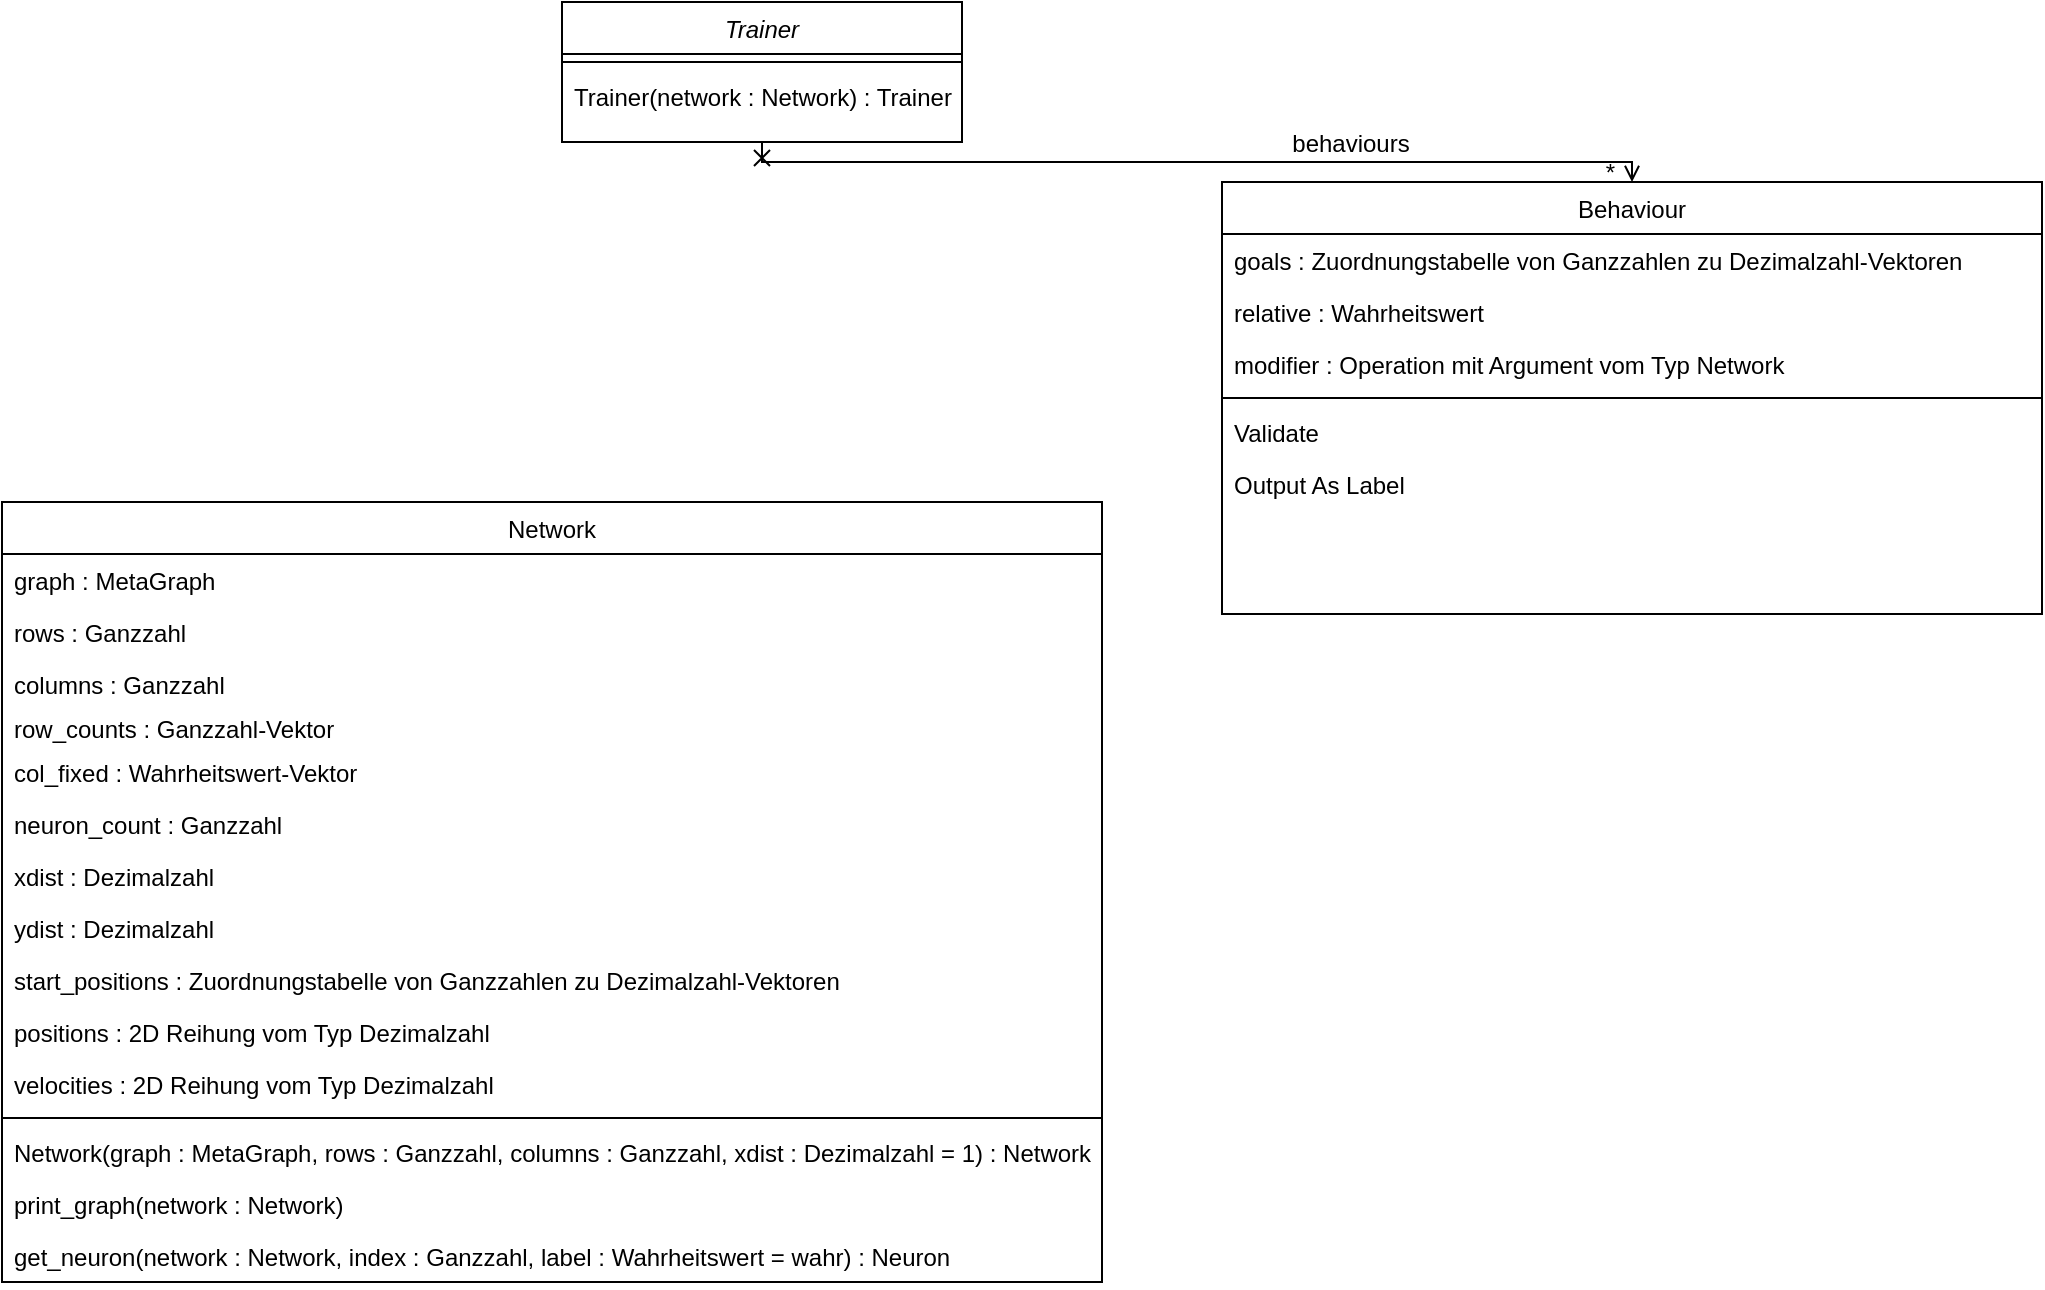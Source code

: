 <mxfile version="22.1.16" type="github" pages="2">
  <diagram id="C5RBs43oDa-KdzZeNtuy" name="Page-1">
    <mxGraphModel dx="1683" dy="976" grid="1" gridSize="10" guides="1" tooltips="1" connect="1" arrows="1" fold="1" page="1" pageScale="1" pageWidth="827" pageHeight="1169" math="0" shadow="0">
      <root>
        <mxCell id="WIyWlLk6GJQsqaUBKTNV-0" />
        <mxCell id="WIyWlLk6GJQsqaUBKTNV-1" parent="WIyWlLk6GJQsqaUBKTNV-0" />
        <mxCell id="zkfFHV4jXpPFQw0GAbJ--0" value="Trainer" style="swimlane;fontStyle=2;align=center;verticalAlign=top;childLayout=stackLayout;horizontal=1;startSize=26;horizontalStack=0;resizeParent=1;resizeLast=0;collapsible=1;marginBottom=0;rounded=0;shadow=0;strokeWidth=1;" parent="WIyWlLk6GJQsqaUBKTNV-1" vertex="1">
          <mxGeometry x="230" y="30" width="200" height="70" as="geometry">
            <mxRectangle x="230" y="140" width="160" height="26" as="alternateBounds" />
          </mxGeometry>
        </mxCell>
        <mxCell id="zkfFHV4jXpPFQw0GAbJ--4" value="" style="line;html=1;strokeWidth=1;align=left;verticalAlign=middle;spacingTop=-1;spacingLeft=3;spacingRight=3;rotatable=0;labelPosition=right;points=[];portConstraint=eastwest;" parent="zkfFHV4jXpPFQw0GAbJ--0" vertex="1">
          <mxGeometry y="26" width="200" height="8" as="geometry" />
        </mxCell>
        <mxCell id="zkfFHV4jXpPFQw0GAbJ--5" value="Trainer(network : Network) : Trainer" style="text;align=left;verticalAlign=top;spacingLeft=4;spacingRight=4;overflow=hidden;rotatable=0;points=[[0,0.5],[1,0.5]];portConstraint=eastwest;" parent="zkfFHV4jXpPFQw0GAbJ--0" vertex="1">
          <mxGeometry y="34" width="200" height="26" as="geometry" />
        </mxCell>
        <mxCell id="zkfFHV4jXpPFQw0GAbJ--6" value="Network" style="swimlane;fontStyle=0;align=center;verticalAlign=top;childLayout=stackLayout;horizontal=1;startSize=26;horizontalStack=0;resizeParent=1;resizeLast=0;collapsible=1;marginBottom=0;rounded=0;shadow=0;strokeWidth=1;" parent="WIyWlLk6GJQsqaUBKTNV-1" vertex="1">
          <mxGeometry x="-50" y="280" width="550" height="390" as="geometry">
            <mxRectangle x="130" y="380" width="160" height="26" as="alternateBounds" />
          </mxGeometry>
        </mxCell>
        <mxCell id="zkfFHV4jXpPFQw0GAbJ--7" value="graph : MetaGraph" style="text;align=left;verticalAlign=top;spacingLeft=4;spacingRight=4;overflow=hidden;rotatable=0;points=[[0,0.5],[1,0.5]];portConstraint=eastwest;" parent="zkfFHV4jXpPFQw0GAbJ--6" vertex="1">
          <mxGeometry y="26" width="550" height="26" as="geometry" />
        </mxCell>
        <mxCell id="zkfFHV4jXpPFQw0GAbJ--8" value="rows : Ganzzahl" style="text;align=left;verticalAlign=top;spacingLeft=4;spacingRight=4;overflow=hidden;rotatable=0;points=[[0,0.5],[1,0.5]];portConstraint=eastwest;rounded=0;shadow=0;html=0;" parent="zkfFHV4jXpPFQw0GAbJ--6" vertex="1">
          <mxGeometry y="52" width="550" height="26" as="geometry" />
        </mxCell>
        <mxCell id="IqXoYeciH6uoHijw41XX-3" value="columns : Ganzzahl" style="text;align=left;verticalAlign=top;spacingLeft=4;spacingRight=4;overflow=hidden;rotatable=0;points=[[0,0.5],[1,0.5]];portConstraint=eastwest;rounded=0;shadow=0;html=0;" parent="zkfFHV4jXpPFQw0GAbJ--6" vertex="1">
          <mxGeometry y="78" width="550" height="22" as="geometry" />
        </mxCell>
        <mxCell id="IqXoYeciH6uoHijw41XX-1" value="row_counts : Ganzzahl-Vektor" style="text;align=left;verticalAlign=top;spacingLeft=4;spacingRight=4;overflow=hidden;rotatable=0;points=[[0,0.5],[1,0.5]];portConstraint=eastwest;rounded=0;shadow=0;html=0;" parent="zkfFHV4jXpPFQw0GAbJ--6" vertex="1">
          <mxGeometry y="100" width="550" height="22" as="geometry" />
        </mxCell>
        <mxCell id="IqXoYeciH6uoHijw41XX-2" value="col_fixed : Wahrheitswert-Vektor" style="text;align=left;verticalAlign=top;spacingLeft=4;spacingRight=4;overflow=hidden;rotatable=0;points=[[0,0.5],[1,0.5]];portConstraint=eastwest;rounded=0;shadow=0;html=0;" parent="zkfFHV4jXpPFQw0GAbJ--6" vertex="1">
          <mxGeometry y="122" width="550" height="26" as="geometry" />
        </mxCell>
        <mxCell id="IqXoYeciH6uoHijw41XX-4" value="neuron_count : Ganzzahl" style="text;align=left;verticalAlign=top;spacingLeft=4;spacingRight=4;overflow=hidden;rotatable=0;points=[[0,0.5],[1,0.5]];portConstraint=eastwest;rounded=0;shadow=0;html=0;" parent="zkfFHV4jXpPFQw0GAbJ--6" vertex="1">
          <mxGeometry y="148" width="550" height="26" as="geometry" />
        </mxCell>
        <mxCell id="IqXoYeciH6uoHijw41XX-5" value="xdist : Dezimalzahl" style="text;align=left;verticalAlign=top;spacingLeft=4;spacingRight=4;overflow=hidden;rotatable=0;points=[[0,0.5],[1,0.5]];portConstraint=eastwest;rounded=0;shadow=0;html=0;" parent="zkfFHV4jXpPFQw0GAbJ--6" vertex="1">
          <mxGeometry y="174" width="550" height="26" as="geometry" />
        </mxCell>
        <mxCell id="IqXoYeciH6uoHijw41XX-6" value="ydist : Dezimalzahl" style="text;align=left;verticalAlign=top;spacingLeft=4;spacingRight=4;overflow=hidden;rotatable=0;points=[[0,0.5],[1,0.5]];portConstraint=eastwest;rounded=0;shadow=0;html=0;" parent="zkfFHV4jXpPFQw0GAbJ--6" vertex="1">
          <mxGeometry y="200" width="550" height="26" as="geometry" />
        </mxCell>
        <mxCell id="IqXoYeciH6uoHijw41XX-7" value="start_positions : Zuordnungstabelle von Ganzzahlen zu Dezimalzahl-Vektoren" style="text;align=left;verticalAlign=top;spacingLeft=4;spacingRight=4;overflow=hidden;rotatable=0;points=[[0,0.5],[1,0.5]];portConstraint=eastwest;rounded=0;shadow=0;html=0;" parent="zkfFHV4jXpPFQw0GAbJ--6" vertex="1">
          <mxGeometry y="226" width="550" height="26" as="geometry" />
        </mxCell>
        <mxCell id="IqXoYeciH6uoHijw41XX-8" value="positions : 2D Reihung vom Typ Dezimalzahl" style="text;align=left;verticalAlign=top;spacingLeft=4;spacingRight=4;overflow=hidden;rotatable=0;points=[[0,0.5],[1,0.5]];portConstraint=eastwest;rounded=0;shadow=0;html=0;" parent="zkfFHV4jXpPFQw0GAbJ--6" vertex="1">
          <mxGeometry y="252" width="550" height="26" as="geometry" />
        </mxCell>
        <mxCell id="IqXoYeciH6uoHijw41XX-9" value="velocities : 2D Reihung vom Typ Dezimalzahl" style="text;align=left;verticalAlign=top;spacingLeft=4;spacingRight=4;overflow=hidden;rotatable=0;points=[[0,0.5],[1,0.5]];portConstraint=eastwest;rounded=0;shadow=0;html=0;" parent="zkfFHV4jXpPFQw0GAbJ--6" vertex="1">
          <mxGeometry y="278" width="550" height="26" as="geometry" />
        </mxCell>
        <mxCell id="zkfFHV4jXpPFQw0GAbJ--9" value="" style="line;html=1;strokeWidth=1;align=left;verticalAlign=middle;spacingTop=-1;spacingLeft=3;spacingRight=3;rotatable=0;labelPosition=right;points=[];portConstraint=eastwest;" parent="zkfFHV4jXpPFQw0GAbJ--6" vertex="1">
          <mxGeometry y="304" width="550" height="8" as="geometry" />
        </mxCell>
        <mxCell id="zkfFHV4jXpPFQw0GAbJ--11" value="Network(graph : MetaGraph, rows : Ganzzahl, columns : Ganzzahl, xdist : Dezimalzahl = 1) : Network" style="text;align=left;verticalAlign=top;spacingLeft=4;spacingRight=4;overflow=hidden;rotatable=0;points=[[0,0.5],[1,0.5]];portConstraint=eastwest;" parent="zkfFHV4jXpPFQw0GAbJ--6" vertex="1">
          <mxGeometry y="312" width="550" height="26" as="geometry" />
        </mxCell>
        <mxCell id="IqXoYeciH6uoHijw41XX-10" value="print_graph(network : Network)" style="text;align=left;verticalAlign=top;spacingLeft=4;spacingRight=4;overflow=hidden;rotatable=0;points=[[0,0.5],[1,0.5]];portConstraint=eastwest;" parent="zkfFHV4jXpPFQw0GAbJ--6" vertex="1">
          <mxGeometry y="338" width="550" height="26" as="geometry" />
        </mxCell>
        <mxCell id="IqXoYeciH6uoHijw41XX-11" value="get_neuron(network : Network, index : Ganzzahl, label : Wahrheitswert = wahr) : Neuron" style="text;align=left;verticalAlign=top;spacingLeft=4;spacingRight=4;overflow=hidden;rotatable=0;points=[[0,0.5],[1,0.5]];portConstraint=eastwest;" parent="zkfFHV4jXpPFQw0GAbJ--6" vertex="1">
          <mxGeometry y="364" width="550" height="26" as="geometry" />
        </mxCell>
        <mxCell id="zkfFHV4jXpPFQw0GAbJ--17" value="Behaviour" style="swimlane;fontStyle=0;align=center;verticalAlign=top;childLayout=stackLayout;horizontal=1;startSize=26;horizontalStack=0;resizeParent=1;resizeLast=0;collapsible=1;marginBottom=0;rounded=0;shadow=0;strokeWidth=1;" parent="WIyWlLk6GJQsqaUBKTNV-1" vertex="1">
          <mxGeometry x="560" y="120" width="410" height="216" as="geometry">
            <mxRectangle x="550" y="140" width="160" height="26" as="alternateBounds" />
          </mxGeometry>
        </mxCell>
        <mxCell id="zkfFHV4jXpPFQw0GAbJ--18" value="goals : Zuordnungstabelle von Ganzzahlen zu  Dezimalzahl-Vektoren" style="text;align=left;verticalAlign=top;spacingLeft=4;spacingRight=4;overflow=hidden;rotatable=0;points=[[0,0.5],[1,0.5]];portConstraint=eastwest;" parent="zkfFHV4jXpPFQw0GAbJ--17" vertex="1">
          <mxGeometry y="26" width="410" height="26" as="geometry" />
        </mxCell>
        <mxCell id="zkfFHV4jXpPFQw0GAbJ--19" value="relative : Wahrheitswert" style="text;align=left;verticalAlign=top;spacingLeft=4;spacingRight=4;overflow=hidden;rotatable=0;points=[[0,0.5],[1,0.5]];portConstraint=eastwest;rounded=0;shadow=0;html=0;" parent="zkfFHV4jXpPFQw0GAbJ--17" vertex="1">
          <mxGeometry y="52" width="410" height="26" as="geometry" />
        </mxCell>
        <mxCell id="zkfFHV4jXpPFQw0GAbJ--20" value="modifier : Operation mit Argument vom Typ Network" style="text;align=left;verticalAlign=top;spacingLeft=4;spacingRight=4;overflow=hidden;rotatable=0;points=[[0,0.5],[1,0.5]];portConstraint=eastwest;rounded=0;shadow=0;html=0;" parent="zkfFHV4jXpPFQw0GAbJ--17" vertex="1">
          <mxGeometry y="78" width="410" height="26" as="geometry" />
        </mxCell>
        <mxCell id="zkfFHV4jXpPFQw0GAbJ--23" value="" style="line;html=1;strokeWidth=1;align=left;verticalAlign=middle;spacingTop=-1;spacingLeft=3;spacingRight=3;rotatable=0;labelPosition=right;points=[];portConstraint=eastwest;" parent="zkfFHV4jXpPFQw0GAbJ--17" vertex="1">
          <mxGeometry y="104" width="410" height="8" as="geometry" />
        </mxCell>
        <mxCell id="zkfFHV4jXpPFQw0GAbJ--24" value="Validate" style="text;align=left;verticalAlign=top;spacingLeft=4;spacingRight=4;overflow=hidden;rotatable=0;points=[[0,0.5],[1,0.5]];portConstraint=eastwest;" parent="zkfFHV4jXpPFQw0GAbJ--17" vertex="1">
          <mxGeometry y="112" width="410" height="26" as="geometry" />
        </mxCell>
        <mxCell id="zkfFHV4jXpPFQw0GAbJ--25" value="Output As Label" style="text;align=left;verticalAlign=top;spacingLeft=4;spacingRight=4;overflow=hidden;rotatable=0;points=[[0,0.5],[1,0.5]];portConstraint=eastwest;" parent="zkfFHV4jXpPFQw0GAbJ--17" vertex="1">
          <mxGeometry y="138" width="410" height="26" as="geometry" />
        </mxCell>
        <mxCell id="zkfFHV4jXpPFQw0GAbJ--26" value="" style="endArrow=open;shadow=0;strokeWidth=1;rounded=0;endFill=1;edgeStyle=elbowEdgeStyle;elbow=vertical;startArrow=cross;startFill=0;" parent="WIyWlLk6GJQsqaUBKTNV-1" source="zkfFHV4jXpPFQw0GAbJ--0" target="zkfFHV4jXpPFQw0GAbJ--17" edge="1">
          <mxGeometry x="0.5" y="41" relative="1" as="geometry">
            <mxPoint x="380" y="192" as="sourcePoint" />
            <mxPoint x="540" y="192" as="targetPoint" />
            <mxPoint x="-40" y="32" as="offset" />
          </mxGeometry>
        </mxCell>
        <mxCell id="zkfFHV4jXpPFQw0GAbJ--27" value="" style="resizable=0;align=left;verticalAlign=bottom;labelBackgroundColor=none;fontSize=12;" parent="zkfFHV4jXpPFQw0GAbJ--26" connectable="0" vertex="1">
          <mxGeometry x="-1" relative="1" as="geometry">
            <mxPoint y="4" as="offset" />
          </mxGeometry>
        </mxCell>
        <mxCell id="zkfFHV4jXpPFQw0GAbJ--28" value="*" style="resizable=0;align=right;verticalAlign=bottom;labelBackgroundColor=none;fontSize=12;" parent="zkfFHV4jXpPFQw0GAbJ--26" connectable="0" vertex="1">
          <mxGeometry x="1" relative="1" as="geometry">
            <mxPoint x="-7" y="4" as="offset" />
          </mxGeometry>
        </mxCell>
        <mxCell id="zkfFHV4jXpPFQw0GAbJ--29" value="&lt;div&gt;behaviours&lt;/div&gt;" style="text;html=1;resizable=0;points=[];;align=center;verticalAlign=middle;labelBackgroundColor=none;rounded=0;shadow=0;strokeWidth=1;fontSize=12;" parent="zkfFHV4jXpPFQw0GAbJ--26" vertex="1" connectable="0">
          <mxGeometry x="0.5" y="49" relative="1" as="geometry">
            <mxPoint x="-38" y="40" as="offset" />
          </mxGeometry>
        </mxCell>
      </root>
    </mxGraphModel>
  </diagram>
  <diagram id="u7Vs4OPhuoCw_HsEVjFQ" name="Page-2">
    <mxGraphModel dx="728" dy="1999" grid="1" gridSize="10" guides="1" tooltips="1" connect="1" arrows="1" fold="1" page="1" pageScale="1" pageWidth="827" pageHeight="1169" math="0" shadow="0">
      <root>
        <mxCell id="0" />
        <mxCell id="1" parent="0" />
        <mxCell id="QxHwtwm4iRaFP-0U_lzp-1" value="Network" style="swimlane;fontStyle=0;align=center;verticalAlign=top;childLayout=stackLayout;horizontal=1;startSize=26;horizontalStack=0;resizeParent=1;resizeLast=0;collapsible=1;marginBottom=0;rounded=0;shadow=0;strokeWidth=1;" vertex="1" parent="1">
          <mxGeometry x="500" y="-10" width="590" height="390" as="geometry">
            <mxRectangle x="130" y="380" width="160" height="26" as="alternateBounds" />
          </mxGeometry>
        </mxCell>
        <mxCell id="QxHwtwm4iRaFP-0U_lzp-2" value="graph : MetaGraph // Neuronen und Federn; jedes Neuron unter einem Index gespeichert" style="text;align=left;verticalAlign=top;spacingLeft=4;spacingRight=4;overflow=hidden;rotatable=0;points=[[0,0.5],[1,0.5]];portConstraint=eastwest;" vertex="1" parent="QxHwtwm4iRaFP-0U_lzp-1">
          <mxGeometry y="26" width="590" height="26" as="geometry" />
        </mxCell>
        <mxCell id="QxHwtwm4iRaFP-0U_lzp-3" value="rows : Int // max. Anzahl an Reihen (jede zweite Spalte hat max-1)" style="text;align=left;verticalAlign=top;spacingLeft=4;spacingRight=4;overflow=hidden;rotatable=0;points=[[0,0.5],[1,0.5]];portConstraint=eastwest;rounded=0;shadow=0;html=0;" vertex="1" parent="QxHwtwm4iRaFP-0U_lzp-1">
          <mxGeometry y="52" width="590" height="26" as="geometry" />
        </mxCell>
        <mxCell id="QxHwtwm4iRaFP-0U_lzp-4" value="columns : Int // Anzahl an Spalten" style="text;align=left;verticalAlign=top;spacingLeft=4;spacingRight=4;overflow=hidden;rotatable=0;points=[[0,0.5],[1,0.5]];portConstraint=eastwest;rounded=0;shadow=0;html=0;" vertex="1" parent="QxHwtwm4iRaFP-0U_lzp-1">
          <mxGeometry y="78" width="590" height="22" as="geometry" />
        </mxCell>
        <mxCell id="QxHwtwm4iRaFP-0U_lzp-5" value="row_counts : Int-Vektor // Anzahl an Reihen für jede Spalte" style="text;align=left;verticalAlign=top;spacingLeft=4;spacingRight=4;overflow=hidden;rotatable=0;points=[[0,0.5],[1,0.5]];portConstraint=eastwest;rounded=0;shadow=0;html=0;" vertex="1" parent="QxHwtwm4iRaFP-0U_lzp-1">
          <mxGeometry y="100" width="590" height="22" as="geometry" />
        </mxCell>
        <mxCell id="QxHwtwm4iRaFP-0U_lzp-6" value="col_fixed : Bool-Vektor // Für jede Spalte, ob sie oben &amp; unten fixiert ist" style="text;align=left;verticalAlign=top;spacingLeft=4;spacingRight=4;overflow=hidden;rotatable=0;points=[[0,0.5],[1,0.5]];portConstraint=eastwest;rounded=0;shadow=0;html=0;" vertex="1" parent="QxHwtwm4iRaFP-0U_lzp-1">
          <mxGeometry y="122" width="590" height="26" as="geometry" />
        </mxCell>
        <mxCell id="QxHwtwm4iRaFP-0U_lzp-7" value="neuron_count : Int // Anzahl Neuronen im Netzwerk" style="text;align=left;verticalAlign=top;spacingLeft=4;spacingRight=4;overflow=hidden;rotatable=0;points=[[0,0.5],[1,0.5]];portConstraint=eastwest;rounded=0;shadow=0;html=0;" vertex="1" parent="QxHwtwm4iRaFP-0U_lzp-1">
          <mxGeometry y="148" width="590" height="26" as="geometry" />
        </mxCell>
        <mxCell id="QxHwtwm4iRaFP-0U_lzp-8" value="xdist : Float // horiz. Distanz zwischen Spalten" style="text;align=left;verticalAlign=top;spacingLeft=4;spacingRight=4;overflow=hidden;rotatable=0;points=[[0,0.5],[1,0.5]];portConstraint=eastwest;rounded=0;shadow=0;html=0;" vertex="1" parent="QxHwtwm4iRaFP-0U_lzp-1">
          <mxGeometry y="174" width="590" height="26" as="geometry" />
        </mxCell>
        <mxCell id="QxHwtwm4iRaFP-0U_lzp-9" value="ydist : Float // vert. Distanz zwischen Neuronen einer Spalte" style="text;align=left;verticalAlign=top;spacingLeft=4;spacingRight=4;overflow=hidden;rotatable=0;points=[[0,0.5],[1,0.5]];portConstraint=eastwest;rounded=0;shadow=0;html=0;" vertex="1" parent="QxHwtwm4iRaFP-0U_lzp-1">
          <mxGeometry y="200" width="590" height="26" as="geometry" />
        </mxCell>
        <mxCell id="QxHwtwm4iRaFP-0U_lzp-10" value="start_positions : Dict von Int zu Float-Vektor // Zuordnung der Startposition zu jedem Neuron" style="text;align=left;verticalAlign=top;spacingLeft=4;spacingRight=4;overflow=hidden;rotatable=0;points=[[0,0.5],[1,0.5]];portConstraint=eastwest;rounded=0;shadow=0;html=0;" vertex="1" parent="QxHwtwm4iRaFP-0U_lzp-1">
          <mxGeometry y="226" width="590" height="26" as="geometry" />
        </mxCell>
        <mxCell id="QxHwtwm4iRaFP-0U_lzp-11" value="positions : 2D-Float-Array // entlang 1. Achse: Koordinaten, entlang 2. Achse: Neuronen" style="text;align=left;verticalAlign=top;spacingLeft=4;spacingRight=4;overflow=hidden;rotatable=0;points=[[0,0.5],[1,0.5]];portConstraint=eastwest;rounded=0;shadow=0;html=0;" vertex="1" parent="QxHwtwm4iRaFP-0U_lzp-1">
          <mxGeometry y="252" width="590" height="26" as="geometry" />
        </mxCell>
        <mxCell id="QxHwtwm4iRaFP-0U_lzp-12" value="velocities : 2D-Float-Array // 1. Achse: Geschwindigkeitskomponenten, 2. Achse: Neuronen" style="text;align=left;verticalAlign=top;spacingLeft=4;spacingRight=4;overflow=hidden;rotatable=0;points=[[0,0.5],[1,0.5]];portConstraint=eastwest;rounded=0;shadow=0;html=0;" vertex="1" parent="QxHwtwm4iRaFP-0U_lzp-1">
          <mxGeometry y="278" width="590" height="26" as="geometry" />
        </mxCell>
        <mxCell id="QxHwtwm4iRaFP-0U_lzp-13" value="" style="line;html=1;strokeWidth=1;align=left;verticalAlign=middle;spacingTop=-1;spacingLeft=3;spacingRight=3;rotatable=0;labelPosition=right;points=[];portConstraint=eastwest;" vertex="1" parent="QxHwtwm4iRaFP-0U_lzp-1">
          <mxGeometry y="304" width="590" height="8" as="geometry" />
        </mxCell>
        <mxCell id="QxHwtwm4iRaFP-0U_lzp-14" value="Network(graph : MetaGraph, rows : Int, columns : Int, xdist : Int = 1) : Network // erstelle Netzwerk" style="text;align=left;verticalAlign=top;spacingLeft=4;spacingRight=4;overflow=hidden;rotatable=0;points=[[0,0.5],[1,0.5]];portConstraint=eastwest;" vertex="1" parent="QxHwtwm4iRaFP-0U_lzp-1">
          <mxGeometry y="312" width="590" height="26" as="geometry" />
        </mxCell>
        <mxCell id="QxHwtwm4iRaFP-0U_lzp-16" value="get_neuron(network : Network, index : Int) : Neuron // Gib Neuron aus graph mit ggb. index zurück" style="text;align=left;verticalAlign=top;spacingLeft=4;spacingRight=4;overflow=hidden;rotatable=0;points=[[0,0.5],[1,0.5]];portConstraint=eastwest;" vertex="1" parent="QxHwtwm4iRaFP-0U_lzp-1">
          <mxGeometry y="338" width="590" height="26" as="geometry" />
        </mxCell>
        <mxCell id="S1XcV5WxQMrId0YKymg7-1" value="Neuron" style="swimlane;fontStyle=0;align=center;verticalAlign=top;childLayout=stackLayout;horizontal=1;startSize=26;horizontalStack=0;resizeParent=1;resizeLast=0;collapsible=1;marginBottom=0;rounded=0;shadow=0;strokeWidth=1;" vertex="1" parent="1">
          <mxGeometry x="70" y="-140" width="326" height="80" as="geometry">
            <mxRectangle x="130" y="380" width="160" height="26" as="alternateBounds" />
          </mxGeometry>
        </mxCell>
        <mxCell id="S1XcV5WxQMrId0YKymg7-2" value="movable : Boolean // falsch --&gt; Neuron ist an Wand fixiert" style="text;align=left;verticalAlign=top;spacingLeft=4;spacingRight=4;overflow=hidden;rotatable=0;points=[[0,0.5],[1,0.5]];portConstraint=eastwest;" vertex="1" parent="S1XcV5WxQMrId0YKymg7-1">
          <mxGeometry y="26" width="326" height="26" as="geometry" />
        </mxCell>
        <mxCell id="S1XcV5WxQMrId0YKymg7-13" value="" style="line;html=1;strokeWidth=1;align=left;verticalAlign=middle;spacingTop=-1;spacingLeft=3;spacingRight=3;rotatable=0;labelPosition=right;points=[];portConstraint=eastwest;" vertex="1" parent="S1XcV5WxQMrId0YKymg7-1">
          <mxGeometry y="52" width="326" height="8" as="geometry" />
        </mxCell>
        <mxCell id="I9wWqV57zu7rQ1A1Jrbw-1" value="" style="endArrow=open;shadow=0;strokeWidth=1;rounded=0;endFill=1;edgeStyle=elbowEdgeStyle;elbow=vertical;startArrow=cross;startFill=0;exitX=0;exitY=0.5;exitDx=0;exitDy=0;entryX=0.5;entryY=1;entryDx=0;entryDy=0;" edge="1" parent="1" source="QxHwtwm4iRaFP-0U_lzp-2" target="S1XcV5WxQMrId0YKymg7-1">
          <mxGeometry x="0.5" y="41" relative="1" as="geometry">
            <mxPoint x="330" y="100" as="sourcePoint" />
            <mxPoint x="765" y="120" as="targetPoint" />
            <mxPoint x="-40" y="32" as="offset" />
            <Array as="points">
              <mxPoint x="370" y="29" />
            </Array>
          </mxGeometry>
        </mxCell>
        <mxCell id="I9wWqV57zu7rQ1A1Jrbw-2" value="" style="resizable=0;align=left;verticalAlign=bottom;labelBackgroundColor=none;fontSize=12;" connectable="0" vertex="1" parent="I9wWqV57zu7rQ1A1Jrbw-1">
          <mxGeometry x="-1" relative="1" as="geometry">
            <mxPoint y="4" as="offset" />
          </mxGeometry>
        </mxCell>
        <mxCell id="I9wWqV57zu7rQ1A1Jrbw-3" value="2..*" style="resizable=0;align=right;verticalAlign=bottom;labelBackgroundColor=none;fontSize=12;" connectable="0" vertex="1" parent="I9wWqV57zu7rQ1A1Jrbw-1">
          <mxGeometry x="1" relative="1" as="geometry">
            <mxPoint x="26" y="30" as="offset" />
          </mxGeometry>
        </mxCell>
        <mxCell id="Q7bXLqE0rqmU76IMk-Mo-1" value="Spring" style="swimlane;fontStyle=0;align=center;verticalAlign=top;childLayout=stackLayout;horizontal=1;startSize=26;horizontalStack=0;resizeParent=1;resizeLast=0;collapsible=1;marginBottom=0;rounded=0;shadow=0;strokeWidth=1;" vertex="1" parent="1">
          <mxGeometry x="93" y="100" width="280" height="100" as="geometry">
            <mxRectangle x="130" y="380" width="160" height="26" as="alternateBounds" />
          </mxGeometry>
        </mxCell>
        <mxCell id="Q7bXLqE0rqmU76IMk-Mo-2" value="spring_constant : Float // Federkonstante / -steifheit" style="text;align=left;verticalAlign=top;spacingLeft=4;spacingRight=4;overflow=hidden;rotatable=0;points=[[0,0.5],[1,0.5]];portConstraint=eastwest;" vertex="1" parent="Q7bXLqE0rqmU76IMk-Mo-1">
          <mxGeometry y="26" width="280" height="26" as="geometry" />
        </mxCell>
        <mxCell id="Q7bXLqE0rqmU76IMk-Mo-5" value="length : Float // Länge der Feder (konstant)" style="text;align=left;verticalAlign=top;spacingLeft=4;spacingRight=4;overflow=hidden;rotatable=0;points=[[0,0.5],[1,0.5]];portConstraint=eastwest;" vertex="1" parent="Q7bXLqE0rqmU76IMk-Mo-1">
          <mxGeometry y="52" width="280" height="26" as="geometry" />
        </mxCell>
        <mxCell id="Q7bXLqE0rqmU76IMk-Mo-3" value="" style="line;html=1;strokeWidth=1;align=left;verticalAlign=middle;spacingTop=-1;spacingLeft=3;spacingRight=3;rotatable=0;labelPosition=right;points=[];portConstraint=eastwest;" vertex="1" parent="Q7bXLqE0rqmU76IMk-Mo-1">
          <mxGeometry y="78" width="280" height="8" as="geometry" />
        </mxCell>
        <mxCell id="Q7bXLqE0rqmU76IMk-Mo-6" value="" style="endArrow=open;shadow=0;strokeWidth=1;rounded=0;endFill=1;edgeStyle=elbowEdgeStyle;elbow=vertical;startArrow=cross;startFill=0;entryX=0.5;entryY=0;entryDx=0;entryDy=0;exitX=0;exitY=0.5;exitDx=0;exitDy=0;" edge="1" parent="1" source="QxHwtwm4iRaFP-0U_lzp-2" target="Q7bXLqE0rqmU76IMk-Mo-1">
          <mxGeometry x="0.5" y="41" relative="1" as="geometry">
            <mxPoint x="440" y="110" as="sourcePoint" />
            <mxPoint x="244" y="-50" as="targetPoint" />
            <mxPoint x="-40" y="32" as="offset" />
            <Array as="points">
              <mxPoint x="330" y="30" />
            </Array>
          </mxGeometry>
        </mxCell>
        <mxCell id="Q7bXLqE0rqmU76IMk-Mo-7" value="" style="resizable=0;align=left;verticalAlign=bottom;labelBackgroundColor=none;fontSize=12;" connectable="0" vertex="1" parent="Q7bXLqE0rqmU76IMk-Mo-6">
          <mxGeometry x="-1" relative="1" as="geometry">
            <mxPoint y="4" as="offset" />
          </mxGeometry>
        </mxCell>
        <mxCell id="Q7bXLqE0rqmU76IMk-Mo-8" value="1..*" style="resizable=0;align=right;verticalAlign=bottom;labelBackgroundColor=none;fontSize=12;" connectable="0" vertex="1" parent="Q7bXLqE0rqmU76IMk-Mo-6">
          <mxGeometry x="1" relative="1" as="geometry">
            <mxPoint x="26" y="-10" as="offset" />
          </mxGeometry>
        </mxCell>
        <mxCell id="Q7bXLqE0rqmU76IMk-Mo-10" value="Datentypen" style="swimlane;fontStyle=0;childLayout=stackLayout;horizontal=1;startSize=30;horizontalStack=0;resizeParent=1;resizeParentMax=0;resizeLast=0;collapsible=1;marginBottom=0;whiteSpace=wrap;html=1;" vertex="1" parent="1">
          <mxGeometry x="550" y="-300" width="230" height="210" as="geometry" />
        </mxCell>
        <mxCell id="Q7bXLqE0rqmU76IMk-Mo-11" value="Int = Ganzzahl (64 Bits)" style="text;strokeColor=none;fillColor=none;align=left;verticalAlign=middle;spacingLeft=4;spacingRight=4;overflow=hidden;points=[[0,0.5],[1,0.5]];portConstraint=eastwest;rotatable=0;whiteSpace=wrap;html=1;" vertex="1" parent="Q7bXLqE0rqmU76IMk-Mo-10">
          <mxGeometry y="30" width="230" height="30" as="geometry" />
        </mxCell>
        <mxCell id="Q7bXLqE0rqmU76IMk-Mo-12" value="Bool = Wahrheitswert" style="text;strokeColor=none;fillColor=none;align=left;verticalAlign=middle;spacingLeft=4;spacingRight=4;overflow=hidden;points=[[0,0.5],[1,0.5]];portConstraint=eastwest;rotatable=0;whiteSpace=wrap;html=1;" vertex="1" parent="Q7bXLqE0rqmU76IMk-Mo-10">
          <mxGeometry y="60" width="230" height="30" as="geometry" />
        </mxCell>
        <mxCell id="Q7bXLqE0rqmU76IMk-Mo-13" value="Float = Dezimalzahl (64 Bits)" style="text;strokeColor=none;fillColor=none;align=left;verticalAlign=middle;spacingLeft=4;spacingRight=4;overflow=hidden;points=[[0,0.5],[1,0.5]];portConstraint=eastwest;rotatable=0;whiteSpace=wrap;html=1;" vertex="1" parent="Q7bXLqE0rqmU76IMk-Mo-10">
          <mxGeometry y="90" width="230" height="30" as="geometry" />
        </mxCell>
        <mxCell id="Q7bXLqE0rqmU76IMk-Mo-14" value="Vektor = eindimensionale Reihung" style="text;strokeColor=none;fillColor=none;align=left;verticalAlign=middle;spacingLeft=4;spacingRight=4;overflow=hidden;points=[[0,0.5],[1,0.5]];portConstraint=eastwest;rotatable=0;whiteSpace=wrap;html=1;" vertex="1" parent="Q7bXLqE0rqmU76IMk-Mo-10">
          <mxGeometry y="120" width="230" height="30" as="geometry" />
        </mxCell>
        <mxCell id="Q7bXLqE0rqmU76IMk-Mo-15" value="Dict = Dictionary = Zuordnungtabelle" style="text;strokeColor=none;fillColor=none;align=left;verticalAlign=middle;spacingLeft=4;spacingRight=4;overflow=hidden;points=[[0,0.5],[1,0.5]];portConstraint=eastwest;rotatable=0;whiteSpace=wrap;html=1;" vertex="1" parent="Q7bXLqE0rqmU76IMk-Mo-10">
          <mxGeometry y="150" width="230" height="30" as="geometry" />
        </mxCell>
        <mxCell id="Q7bXLqE0rqmU76IMk-Mo-16" value="Array = Reihung" style="text;strokeColor=none;fillColor=none;align=left;verticalAlign=middle;spacingLeft=4;spacingRight=4;overflow=hidden;points=[[0,0.5],[1,0.5]];portConstraint=eastwest;rotatable=0;whiteSpace=wrap;html=1;" vertex="1" parent="Q7bXLqE0rqmU76IMk-Mo-10">
          <mxGeometry y="180" width="230" height="30" as="geometry" />
        </mxCell>
        <mxCell id="Q7bXLqE0rqmU76IMk-Mo-17" value="" style="shape=table;childLayout=tableLayout;startSize=0;collapsible=0;recursiveResize=0;expand=0;fontSize=16;" vertex="1" parent="1">
          <mxGeometry x="1130" y="-23" width="400" height="400" as="geometry" />
        </mxCell>
        <mxCell id="Q7bXLqE0rqmU76IMk-Mo-18" value="Actor 1" style="shape=tableRow;horizontal=0;swimlaneHead=0;swimlaneBody=0;top=0;left=0;strokeColor=inherit;bottom=0;right=0;dropTarget=0;fontStyle=0;fillColor=none;points=[[0,0.5],[1,0.5]];portConstraint=eastwest;startSize=40;collapsible=0;recursiveResize=0;expand=0;fontSize=16;" vertex="1" parent="Q7bXLqE0rqmU76IMk-Mo-17">
          <mxGeometry width="400" height="133" as="geometry" />
        </mxCell>
        <mxCell id="Q7bXLqE0rqmU76IMk-Mo-19" value="Phase 1" style="swimlane;swimlaneHead=0;swimlaneBody=0;fontStyle=0;strokeColor=inherit;connectable=0;fillColor=none;startSize=40;collapsible=0;recursiveResize=0;expand=0;fontSize=16;" vertex="1" parent="Q7bXLqE0rqmU76IMk-Mo-18">
          <mxGeometry x="40" width="120" height="133" as="geometry">
            <mxRectangle width="120" height="133" as="alternateBounds" />
          </mxGeometry>
        </mxCell>
        <mxCell id="Q7bXLqE0rqmU76IMk-Mo-20" value="Phase 2" style="swimlane;swimlaneHead=0;swimlaneBody=0;fontStyle=0;strokeColor=inherit;connectable=0;fillColor=none;startSize=40;collapsible=0;recursiveResize=0;expand=0;fontSize=16;" vertex="1" parent="Q7bXLqE0rqmU76IMk-Mo-18">
          <mxGeometry x="160" width="120" height="133" as="geometry">
            <mxRectangle width="120" height="133" as="alternateBounds" />
          </mxGeometry>
        </mxCell>
        <mxCell id="Q7bXLqE0rqmU76IMk-Mo-21" value="Phase 3" style="swimlane;swimlaneHead=0;swimlaneBody=0;fontStyle=0;strokeColor=inherit;connectable=0;fillColor=none;startSize=40;collapsible=0;recursiveResize=0;expand=0;fontSize=16;" vertex="1" parent="Q7bXLqE0rqmU76IMk-Mo-18">
          <mxGeometry x="280" width="120" height="133" as="geometry">
            <mxRectangle width="120" height="133" as="alternateBounds" />
          </mxGeometry>
        </mxCell>
        <mxCell id="Q7bXLqE0rqmU76IMk-Mo-22" value="Actor 2" style="shape=tableRow;horizontal=0;swimlaneHead=0;swimlaneBody=0;top=0;left=0;strokeColor=inherit;bottom=0;right=0;dropTarget=0;fontStyle=0;fillColor=none;points=[[0,0.5],[1,0.5]];portConstraint=eastwest;startSize=40;collapsible=0;recursiveResize=0;expand=0;fontSize=16;" vertex="1" parent="Q7bXLqE0rqmU76IMk-Mo-17">
          <mxGeometry y="133" width="400" height="134" as="geometry" />
        </mxCell>
        <mxCell id="Q7bXLqE0rqmU76IMk-Mo-23" value="" style="swimlane;swimlaneHead=0;swimlaneBody=0;fontStyle=0;connectable=0;strokeColor=inherit;fillColor=none;startSize=0;collapsible=0;recursiveResize=0;expand=0;fontSize=16;" vertex="1" parent="Q7bXLqE0rqmU76IMk-Mo-22">
          <mxGeometry x="40" width="120" height="134" as="geometry">
            <mxRectangle width="120" height="134" as="alternateBounds" />
          </mxGeometry>
        </mxCell>
        <mxCell id="Q7bXLqE0rqmU76IMk-Mo-24" value="" style="swimlane;swimlaneHead=0;swimlaneBody=0;fontStyle=0;connectable=0;strokeColor=inherit;fillColor=none;startSize=0;collapsible=0;recursiveResize=0;expand=0;fontSize=16;" vertex="1" parent="Q7bXLqE0rqmU76IMk-Mo-22">
          <mxGeometry x="160" width="120" height="134" as="geometry">
            <mxRectangle width="120" height="134" as="alternateBounds" />
          </mxGeometry>
        </mxCell>
        <mxCell id="Q7bXLqE0rqmU76IMk-Mo-25" value="" style="swimlane;swimlaneHead=0;swimlaneBody=0;fontStyle=0;connectable=0;strokeColor=inherit;fillColor=none;startSize=0;collapsible=0;recursiveResize=0;expand=0;fontSize=16;" vertex="1" parent="Q7bXLqE0rqmU76IMk-Mo-22">
          <mxGeometry x="280" width="120" height="134" as="geometry">
            <mxRectangle width="120" height="134" as="alternateBounds" />
          </mxGeometry>
        </mxCell>
        <mxCell id="Q7bXLqE0rqmU76IMk-Mo-26" value="Actor 3" style="shape=tableRow;horizontal=0;swimlaneHead=0;swimlaneBody=0;top=0;left=0;strokeColor=inherit;bottom=0;right=0;dropTarget=0;fontStyle=0;fillColor=none;points=[[0,0.5],[1,0.5]];portConstraint=eastwest;startSize=40;collapsible=0;recursiveResize=0;expand=0;fontSize=16;" vertex="1" parent="Q7bXLqE0rqmU76IMk-Mo-17">
          <mxGeometry y="267" width="400" height="133" as="geometry" />
        </mxCell>
        <mxCell id="Q7bXLqE0rqmU76IMk-Mo-27" value="" style="swimlane;swimlaneHead=0;swimlaneBody=0;fontStyle=0;connectable=0;strokeColor=inherit;fillColor=none;startSize=0;collapsible=0;recursiveResize=0;expand=0;fontSize=16;" vertex="1" parent="Q7bXLqE0rqmU76IMk-Mo-26">
          <mxGeometry x="40" width="120" height="133" as="geometry">
            <mxRectangle width="120" height="133" as="alternateBounds" />
          </mxGeometry>
        </mxCell>
        <mxCell id="Q7bXLqE0rqmU76IMk-Mo-28" value="" style="swimlane;swimlaneHead=0;swimlaneBody=0;fontStyle=0;connectable=0;strokeColor=inherit;fillColor=none;startSize=0;collapsible=0;recursiveResize=0;expand=0;fontSize=16;" vertex="1" parent="Q7bXLqE0rqmU76IMk-Mo-26">
          <mxGeometry x="160" width="120" height="133" as="geometry">
            <mxRectangle width="120" height="133" as="alternateBounds" />
          </mxGeometry>
        </mxCell>
        <mxCell id="Q7bXLqE0rqmU76IMk-Mo-29" value="" style="swimlane;swimlaneHead=0;swimlaneBody=0;fontStyle=0;connectable=0;strokeColor=inherit;fillColor=none;startSize=0;collapsible=0;recursiveResize=0;expand=0;fontSize=16;" vertex="1" parent="Q7bXLqE0rqmU76IMk-Mo-26">
          <mxGeometry x="280" width="120" height="133" as="geometry">
            <mxRectangle width="120" height="133" as="alternateBounds" />
          </mxGeometry>
        </mxCell>
        <mxCell id="Q7bXLqE0rqmU76IMk-Mo-30" value="" style="childLayout=tableLayout;recursiveResize=0;shadow=0;fillColor=none;strokeColor=#C0C0C0;spacing=5;resizeWidth=0;resizeHeight=0;spacingTop=5;" vertex="1" parent="1">
          <mxGeometry x="1130" y="-300" width="80" height="40" as="geometry" />
        </mxCell>
        <mxCell id="Q7bXLqE0rqmU76IMk-Mo-31" value="" style="shape=tableRow;horizontal=0;startSize=0;swimlaneHead=0;swimlaneBody=0;top=0;left=0;bottom=0;right=0;dropTarget=0;collapsible=0;recursiveResize=0;expand=0;fontStyle=0;fillColor=none;" vertex="1" parent="Q7bXLqE0rqmU76IMk-Mo-30">
          <mxGeometry width="80" height="20" as="geometry" />
        </mxCell>
        <mxCell id="Q7bXLqE0rqmU76IMk-Mo-32" value="0.1" style="connectable=0;recursiveResize=0;strokeColor=none;fillColor=none;align=center;whiteSpace=wrap;html=1;spacing=5;spacingTop=5;spacingBottom=5;spacingRight=5;spacingLeft=5;" vertex="1" parent="Q7bXLqE0rqmU76IMk-Mo-31">
          <mxGeometry width="20" height="20" as="geometry">
            <mxRectangle width="20" height="20" as="alternateBounds" />
          </mxGeometry>
        </mxCell>
        <mxCell id="Q7bXLqE0rqmU76IMk-Mo-33" value="4.3" style="connectable=0;recursiveResize=0;strokeColor=none;fillColor=none;align=center;whiteSpace=wrap;html=1;spacing=5;spacingTop=5;spacingBottom=5;spacingRight=5;spacingLeft=5;" vertex="1" parent="Q7bXLqE0rqmU76IMk-Mo-31">
          <mxGeometry x="20" width="20" height="20" as="geometry">
            <mxRectangle width="20" height="20" as="alternateBounds" />
          </mxGeometry>
        </mxCell>
        <mxCell id="Q7bXLqE0rqmU76IMk-Mo-34" value="0.5" style="connectable=0;recursiveResize=0;strokeColor=none;fillColor=none;align=center;whiteSpace=wrap;html=1;spacing=5;spacingTop=5;spacingBottom=5;spacingRight=5;spacingLeft=5;" vertex="1" parent="Q7bXLqE0rqmU76IMk-Mo-31">
          <mxGeometry x="40" width="20" height="20" as="geometry">
            <mxRectangle width="20" height="20" as="alternateBounds" />
          </mxGeometry>
        </mxCell>
        <mxCell id="Q7bXLqE0rqmU76IMk-Mo-60" value="0.4" style="connectable=0;recursiveResize=0;strokeColor=none;fillColor=none;align=center;whiteSpace=wrap;html=1;spacing=5;spacingTop=5;spacingBottom=5;spacingRight=5;spacingLeft=5;" vertex="1" parent="Q7bXLqE0rqmU76IMk-Mo-31">
          <mxGeometry x="60" width="20" height="20" as="geometry">
            <mxRectangle width="20" height="20" as="alternateBounds" />
          </mxGeometry>
        </mxCell>
        <mxCell id="Q7bXLqE0rqmU76IMk-Mo-35" style="shape=tableRow;horizontal=0;startSize=0;swimlaneHead=0;swimlaneBody=0;top=0;left=0;bottom=0;right=0;dropTarget=0;collapsible=0;recursiveResize=0;expand=0;fontStyle=0;fillColor=none;" vertex="1" parent="Q7bXLqE0rqmU76IMk-Mo-30">
          <mxGeometry y="20" width="80" height="20" as="geometry" />
        </mxCell>
        <mxCell id="Q7bXLqE0rqmU76IMk-Mo-36" value="0.4" style="connectable=0;recursiveResize=0;strokeColor=none;fillColor=none;align=center;whiteSpace=wrap;html=1;spacing=5;spacingTop=5;spacingBottom=5;spacingRight=5;spacingLeft=5;" vertex="1" parent="Q7bXLqE0rqmU76IMk-Mo-35">
          <mxGeometry width="20" height="20" as="geometry">
            <mxRectangle width="20" height="20" as="alternateBounds" />
          </mxGeometry>
        </mxCell>
        <mxCell id="Q7bXLqE0rqmU76IMk-Mo-37" value="-5.2" style="connectable=0;recursiveResize=0;strokeColor=none;fillColor=none;align=center;whiteSpace=wrap;html=1;spacing=5;spacingTop=5;spacingBottom=5;spacingRight=5;spacingLeft=5;" vertex="1" parent="Q7bXLqE0rqmU76IMk-Mo-35">
          <mxGeometry x="20" width="20" height="20" as="geometry">
            <mxRectangle width="20" height="20" as="alternateBounds" />
          </mxGeometry>
        </mxCell>
        <mxCell id="Q7bXLqE0rqmU76IMk-Mo-38" value="0.8" style="connectable=0;recursiveResize=0;strokeColor=none;fillColor=none;align=center;whiteSpace=wrap;html=1;spacing=5;spacingTop=5;spacingBottom=5;spacingRight=5;spacingLeft=5;" vertex="1" parent="Q7bXLqE0rqmU76IMk-Mo-35">
          <mxGeometry x="40" width="20" height="20" as="geometry">
            <mxRectangle width="20" height="20" as="alternateBounds" />
          </mxGeometry>
        </mxCell>
        <mxCell id="Q7bXLqE0rqmU76IMk-Mo-61" value="-3.2" style="connectable=0;recursiveResize=0;strokeColor=none;fillColor=none;align=center;whiteSpace=wrap;html=1;spacing=5;spacingTop=5;spacingBottom=5;spacingRight=5;spacingLeft=5;" vertex="1" parent="Q7bXLqE0rqmU76IMk-Mo-35">
          <mxGeometry x="60" width="20" height="20" as="geometry">
            <mxRectangle width="20" height="20" as="alternateBounds" />
          </mxGeometry>
        </mxCell>
        <mxCell id="Q7bXLqE0rqmU76IMk-Mo-62" value="x" style="text;html=1;strokeColor=none;fillColor=none;align=center;verticalAlign=middle;whiteSpace=wrap;rounded=0;rotation=-90;" vertex="1" parent="1">
          <mxGeometry x="1096.25" y="-288.75" width="37.5" height="30" as="geometry" />
        </mxCell>
        <mxCell id="Q7bXLqE0rqmU76IMk-Mo-63" value="y" style="text;html=1;strokeColor=none;fillColor=none;align=center;verticalAlign=middle;whiteSpace=wrap;rounded=0;rotation=-90;" vertex="1" parent="1">
          <mxGeometry x="1096.25" y="-241.75" width="37.5" height="30" as="geometry" />
        </mxCell>
        <mxCell id="Q7bXLqE0rqmU76IMk-Mo-64" value="Neuron 1" style="text;html=1;strokeColor=none;fillColor=none;align=center;verticalAlign=middle;whiteSpace=wrap;rounded=0;" vertex="1" parent="1">
          <mxGeometry x="1130" y="-330" width="85" height="30" as="geometry" />
        </mxCell>
      </root>
    </mxGraphModel>
  </diagram>
</mxfile>
